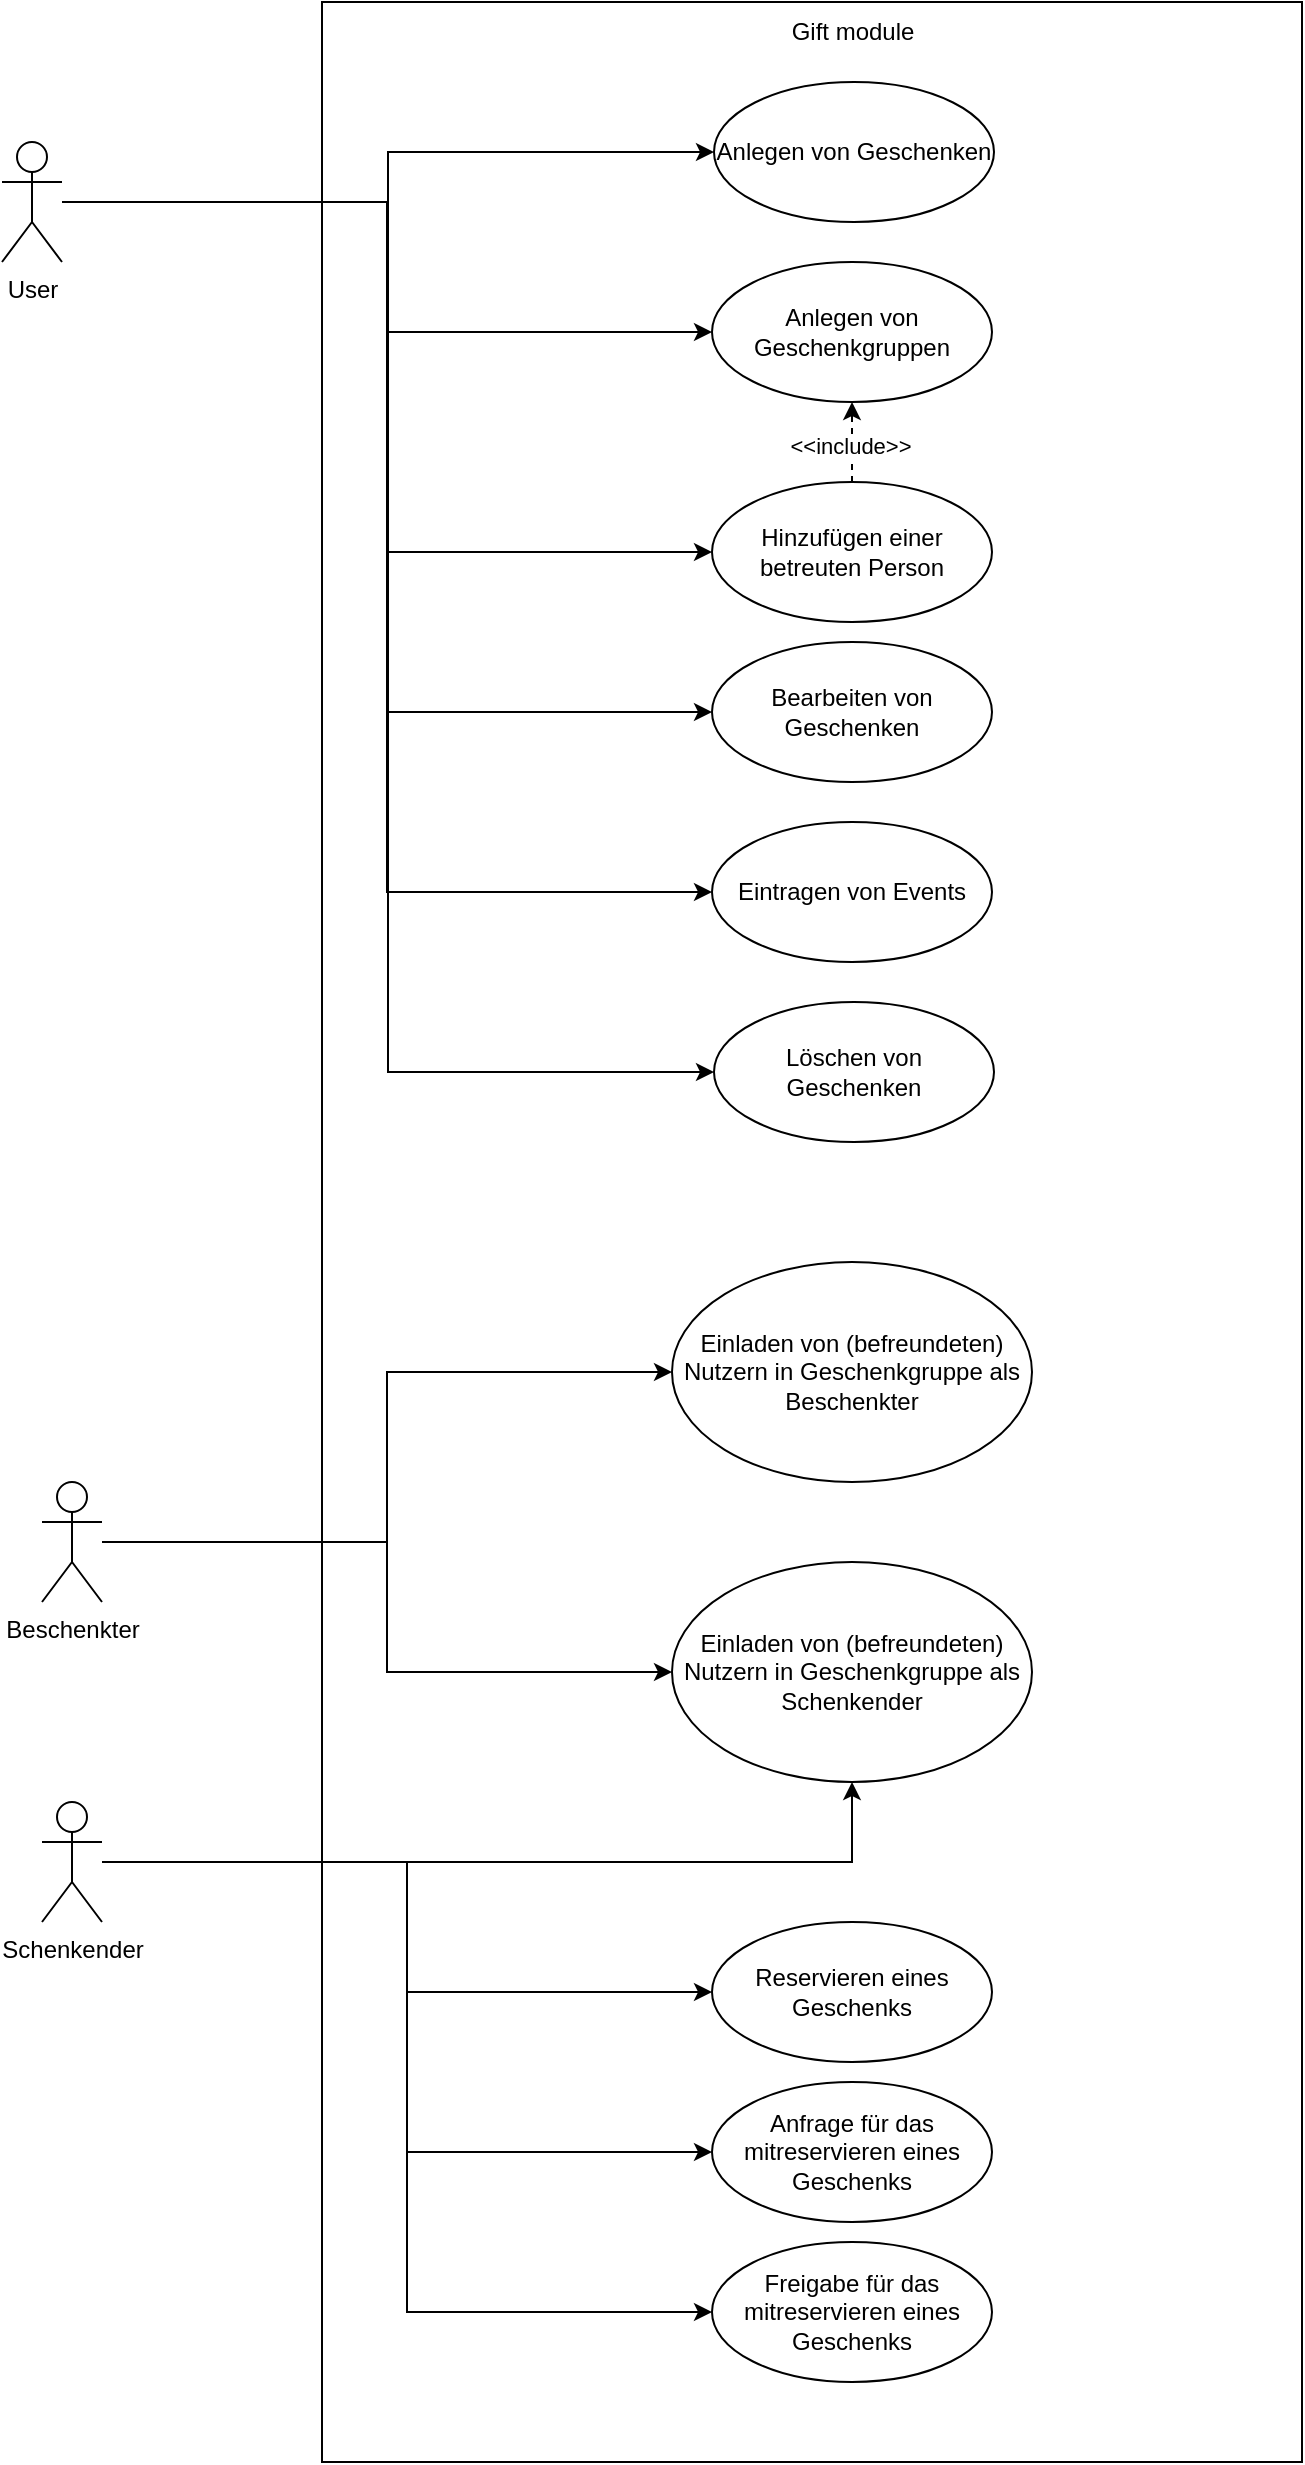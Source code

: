 <mxfile>
    <diagram name="Seite-1" id="1dOUznpDONLhGp0KXryv">
        <mxGraphModel dx="382" dy="907" grid="1" gridSize="10" guides="1" tooltips="1" connect="1" arrows="1" fold="1" page="1" pageScale="1" pageWidth="15000" pageHeight="15000" math="0" shadow="0">
            <root>
                <mxCell id="0"/>
                <mxCell id="1" parent="0"/>
                <mxCell id="OieUruuSKdxP-jb9oesy-3" value="" style="rounded=0;whiteSpace=wrap;html=1;" parent="1" vertex="1">
                    <mxGeometry x="260" y="130" width="490" height="1230" as="geometry"/>
                </mxCell>
                <mxCell id="OieUruuSKdxP-jb9oesy-30" style="edgeStyle=orthogonalEdgeStyle;rounded=0;orthogonalLoop=1;jettySize=auto;html=1;entryX=0.5;entryY=1;entryDx=0;entryDy=0;" parent="1" source="OieUruuSKdxP-jb9oesy-15" target="OieUruuSKdxP-jb9oesy-11" edge="1">
                    <mxGeometry relative="1" as="geometry"/>
                </mxCell>
                <mxCell id="OieUruuSKdxP-jb9oesy-32" style="edgeStyle=orthogonalEdgeStyle;rounded=0;orthogonalLoop=1;jettySize=auto;html=1;entryX=0;entryY=0.5;entryDx=0;entryDy=0;" parent="1" source="OieUruuSKdxP-jb9oesy-15" target="OieUruuSKdxP-jb9oesy-31" edge="1">
                    <mxGeometry relative="1" as="geometry"/>
                </mxCell>
                <mxCell id="OieUruuSKdxP-jb9oesy-34" style="edgeStyle=orthogonalEdgeStyle;rounded=0;orthogonalLoop=1;jettySize=auto;html=1;entryX=0;entryY=0.5;entryDx=0;entryDy=0;" parent="1" source="OieUruuSKdxP-jb9oesy-15" target="OieUruuSKdxP-jb9oesy-33" edge="1">
                    <mxGeometry relative="1" as="geometry"/>
                </mxCell>
                <mxCell id="OieUruuSKdxP-jb9oesy-36" style="edgeStyle=orthogonalEdgeStyle;rounded=0;orthogonalLoop=1;jettySize=auto;html=1;entryX=0;entryY=0.5;entryDx=0;entryDy=0;" parent="1" source="OieUruuSKdxP-jb9oesy-15" target="OieUruuSKdxP-jb9oesy-35" edge="1">
                    <mxGeometry relative="1" as="geometry"/>
                </mxCell>
                <mxCell id="OieUruuSKdxP-jb9oesy-15" value="Schenkender" style="shape=umlActor;verticalLabelPosition=bottom;verticalAlign=top;html=1;outlineConnect=0;" parent="1" vertex="1">
                    <mxGeometry x="120" y="1030" width="30" height="60" as="geometry"/>
                </mxCell>
                <mxCell id="OieUruuSKdxP-jb9oesy-25" style="edgeStyle=orthogonalEdgeStyle;rounded=0;orthogonalLoop=1;jettySize=auto;html=1;" parent="1" source="OieUruuSKdxP-jb9oesy-17" target="OieUruuSKdxP-jb9oesy-9" edge="1">
                    <mxGeometry relative="1" as="geometry"/>
                </mxCell>
                <mxCell id="OieUruuSKdxP-jb9oesy-26" style="edgeStyle=orthogonalEdgeStyle;rounded=0;orthogonalLoop=1;jettySize=auto;html=1;entryX=0;entryY=0.5;entryDx=0;entryDy=0;" parent="1" source="OieUruuSKdxP-jb9oesy-17" target="OieUruuSKdxP-jb9oesy-11" edge="1">
                    <mxGeometry relative="1" as="geometry"/>
                </mxCell>
                <mxCell id="OieUruuSKdxP-jb9oesy-17" value="Beschenkter" style="shape=umlActor;verticalLabelPosition=bottom;verticalAlign=top;html=1;outlineConnect=0;" parent="1" vertex="1">
                    <mxGeometry x="120" y="870" width="30" height="60" as="geometry"/>
                </mxCell>
                <mxCell id="OieUruuSKdxP-jb9oesy-19" style="edgeStyle=orthogonalEdgeStyle;rounded=0;orthogonalLoop=1;jettySize=auto;html=1;entryX=0;entryY=0.5;entryDx=0;entryDy=0;" parent="1" source="OieUruuSKdxP-jb9oesy-1" target="OieUruuSKdxP-jb9oesy-6" edge="1">
                    <mxGeometry relative="1" as="geometry"/>
                </mxCell>
                <mxCell id="OieUruuSKdxP-jb9oesy-29" style="edgeStyle=orthogonalEdgeStyle;rounded=0;orthogonalLoop=1;jettySize=auto;html=1;entryX=0;entryY=0.5;entryDx=0;entryDy=0;" parent="1" source="OieUruuSKdxP-jb9oesy-1" target="OieUruuSKdxP-jb9oesy-10" edge="1">
                    <mxGeometry relative="1" as="geometry"/>
                </mxCell>
                <mxCell id="OieUruuSKdxP-jb9oesy-44" style="edgeStyle=orthogonalEdgeStyle;rounded=0;orthogonalLoop=1;jettySize=auto;html=1;entryX=0;entryY=0.5;entryDx=0;entryDy=0;" parent="1" source="OieUruuSKdxP-jb9oesy-1" target="OieUruuSKdxP-jb9oesy-43" edge="1">
                    <mxGeometry relative="1" as="geometry"/>
                </mxCell>
                <mxCell id="OieUruuSKdxP-jb9oesy-45" style="edgeStyle=orthogonalEdgeStyle;rounded=0;orthogonalLoop=1;jettySize=auto;html=1;entryX=0;entryY=0.5;entryDx=0;entryDy=0;" parent="1" source="OieUruuSKdxP-jb9oesy-1" target="OieUruuSKdxP-jb9oesy-40" edge="1">
                    <mxGeometry relative="1" as="geometry"/>
                </mxCell>
                <mxCell id="3" style="edgeStyle=orthogonalEdgeStyle;html=1;entryX=0;entryY=0.5;entryDx=0;entryDy=0;rounded=0;" parent="1" source="OieUruuSKdxP-jb9oesy-1" target="2" edge="1">
                    <mxGeometry relative="1" as="geometry"/>
                </mxCell>
                <mxCell id="OieUruuSKdxP-jb9oesy-1" value="User" style="shape=umlActor;verticalLabelPosition=bottom;verticalAlign=top;html=1;outlineConnect=0;" parent="1" vertex="1">
                    <mxGeometry x="100" y="200" width="30" height="60" as="geometry"/>
                </mxCell>
                <mxCell id="OieUruuSKdxP-jb9oesy-22" style="edgeStyle=elbowEdgeStyle;rounded=0;orthogonalLoop=1;jettySize=auto;html=1;entryX=0;entryY=0.5;entryDx=0;entryDy=0;" parent="1" source="OieUruuSKdxP-jb9oesy-1" target="OieUruuSKdxP-jb9oesy-8" edge="1">
                    <mxGeometry relative="1" as="geometry">
                        <mxPoint x="460" y="295" as="targetPoint"/>
                    </mxGeometry>
                </mxCell>
                <mxCell id="OieUruuSKdxP-jb9oesy-4" value="Gift module" style="text;html=1;align=center;verticalAlign=middle;resizable=0;points=[];autosize=1;strokeColor=none;fillColor=none;" parent="1" vertex="1">
                    <mxGeometry x="480.005" y="130" width="90" height="30" as="geometry"/>
                </mxCell>
                <mxCell id="OieUruuSKdxP-jb9oesy-6" value="Anlegen von Geschenken" style="ellipse;whiteSpace=wrap;html=1;" parent="1" vertex="1">
                    <mxGeometry x="456" y="170" width="140" height="70" as="geometry"/>
                </mxCell>
                <mxCell id="OieUruuSKdxP-jb9oesy-8" value="Anlegen von Geschenkgruppen" style="ellipse;whiteSpace=wrap;html=1;" parent="1" vertex="1">
                    <mxGeometry x="455" y="260" width="140" height="70" as="geometry"/>
                </mxCell>
                <mxCell id="OieUruuSKdxP-jb9oesy-10" value="Bearbeiten von Geschenken" style="ellipse;whiteSpace=wrap;html=1;" parent="1" vertex="1">
                    <mxGeometry x="455" y="450" width="140" height="70" as="geometry"/>
                </mxCell>
                <mxCell id="OieUruuSKdxP-jb9oesy-9" value="Einladen von (befreundeten) Nutzern in Geschenkgruppe als Beschenkter" style="ellipse;whiteSpace=wrap;html=1;" parent="1" vertex="1">
                    <mxGeometry x="435" y="760" width="180" height="110" as="geometry"/>
                </mxCell>
                <mxCell id="OieUruuSKdxP-jb9oesy-11" value="Einladen von (befreundeten) Nutzern in Geschenkgruppe als Schenkender" style="ellipse;whiteSpace=wrap;html=1;" parent="1" vertex="1">
                    <mxGeometry x="435" y="910" width="180" height="110" as="geometry"/>
                </mxCell>
                <mxCell id="OieUruuSKdxP-jb9oesy-31" value="Reservieren eines Geschenks" style="ellipse;whiteSpace=wrap;html=1;" parent="1" vertex="1">
                    <mxGeometry x="455" y="1090" width="140" height="70" as="geometry"/>
                </mxCell>
                <mxCell id="OieUruuSKdxP-jb9oesy-33" value="Anfrage für das mitreservieren eines Geschenks" style="ellipse;whiteSpace=wrap;html=1;" parent="1" vertex="1">
                    <mxGeometry x="455" y="1170" width="140" height="70" as="geometry"/>
                </mxCell>
                <mxCell id="OieUruuSKdxP-jb9oesy-35" value="Freigabe für das mitreservieren eines Geschenks" style="ellipse;whiteSpace=wrap;html=1;" parent="1" vertex="1">
                    <mxGeometry x="455" y="1250" width="140" height="70" as="geometry"/>
                </mxCell>
                <mxCell id="OieUruuSKdxP-jb9oesy-41" style="edgeStyle=orthogonalEdgeStyle;rounded=0;orthogonalLoop=1;jettySize=auto;html=1;dashed=1;" parent="1" source="OieUruuSKdxP-jb9oesy-40" target="OieUruuSKdxP-jb9oesy-8" edge="1">
                    <mxGeometry relative="1" as="geometry"/>
                </mxCell>
                <mxCell id="OieUruuSKdxP-jb9oesy-42" value="&amp;lt;&amp;lt;include&amp;gt;&amp;gt;" style="edgeLabel;html=1;align=center;verticalAlign=middle;resizable=0;points=[];" parent="OieUruuSKdxP-jb9oesy-41" vertex="1" connectable="0">
                    <mxGeometry x="-0.091" y="1" relative="1" as="geometry">
                        <mxPoint as="offset"/>
                    </mxGeometry>
                </mxCell>
                <mxCell id="OieUruuSKdxP-jb9oesy-40" value="Hinzufügen einer betreuten Person" style="ellipse;whiteSpace=wrap;html=1;" parent="1" vertex="1">
                    <mxGeometry x="455" y="370" width="140" height="70" as="geometry"/>
                </mxCell>
                <mxCell id="OieUruuSKdxP-jb9oesy-43" value="Eintragen von Events" style="ellipse;whiteSpace=wrap;html=1;" parent="1" vertex="1">
                    <mxGeometry x="455" y="540" width="140" height="70" as="geometry"/>
                </mxCell>
                <mxCell id="2" value="Löschen von Geschenken" style="ellipse;whiteSpace=wrap;html=1;" parent="1" vertex="1">
                    <mxGeometry x="456" y="630" width="140" height="70" as="geometry"/>
                </mxCell>
            </root>
        </mxGraphModel>
    </diagram>
</mxfile>